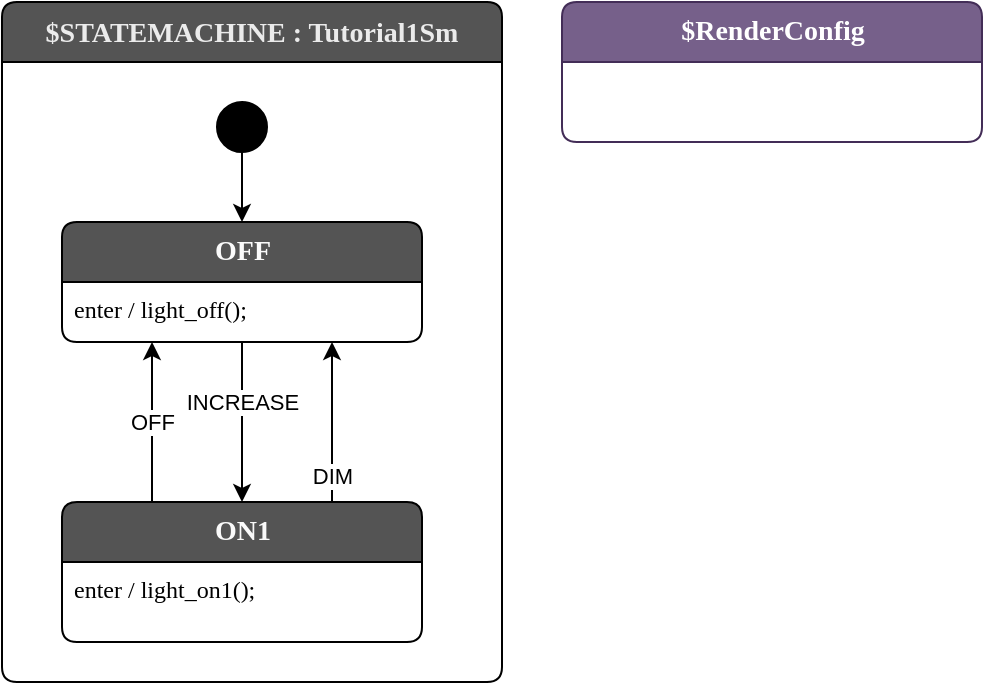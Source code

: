 <mxfile>
    <diagram id="MKuSY8VSyavK2Ai-hcvc" name="Page-1">
        <mxGraphModel dx="693" dy="546" grid="1" gridSize="10" guides="1" tooltips="1" connect="1" arrows="1" fold="1" page="1" pageScale="1" pageWidth="850" pageHeight="1100" math="0" shadow="0">
            <root>
                <mxCell id="0"/>
                <mxCell id="1" parent="0"/>
                <mxCell id="5" value="$STATEMACHINE : Tutorial1Sm" style="shape=swimlane;rotatable=0;align=center;verticalAlign=top;fontFamily=Lucida Console;startSize=30;fontSize=14;fontStyle=1;swimlaneFillColor=default;rounded=1;arcSize=15;absoluteArcSize=1;fillColor=#545454;fontColor=#EBEBEB;" parent="1" vertex="1">
                    <mxGeometry x="40" y="40" width="250" height="340" as="geometry"/>
                </mxCell>
                <mxCell id="6" value=" " style="fontFamily=Lucida Console;align=left;verticalAlign=top;fillColor=none;gradientColor=none;strokeColor=none;rounded=0;spacingLeft=4;resizable=0;movable=0;deletable=0;rotatable=0;autosize=1;" parent="5" vertex="1" connectable="0">
                    <mxGeometry y="30" width="30" height="20" as="geometry"/>
                </mxCell>
                <mxCell id="7" style="edgeStyle=none;html=1;" parent="5" source="8" target="9" edge="1">
                    <mxGeometry relative="1" as="geometry"/>
                </mxCell>
                <mxCell id="8" value="$initial_state" style="shape=ellipse;aspect=fixed;fillColor=#000000;resizable=0;rotatable=0;noLabel=1;editable=0;" parent="5" vertex="1">
                    <mxGeometry x="107.5" y="50" width="25" height="25" as="geometry"/>
                </mxCell>
                <mxCell id="9" value="OFF" style="shape=swimlane;rotatable=0;align=center;verticalAlign=top;fontFamily=Lucida Console;startSize=30;fontSize=14;fontStyle=1;swimlaneFillColor=default;html=1;rounded=1;arcSize=15;absoluteArcSize=1;fillColor=#545454;fontColor=#FAFAFA;" parent="5" vertex="1">
                    <mxGeometry x="30" y="110" width="180" height="60" as="geometry"/>
                </mxCell>
                <mxCell id="10" value="enter / light_off();" style="fontFamily=Lucida Console;align=left;verticalAlign=top;fillColor=none;gradientColor=none;strokeColor=none;rounded=0;spacingLeft=4;resizable=0;movable=0;deletable=0;rotatable=0;autosize=1;" parent="9" vertex="1" connectable="0">
                    <mxGeometry y="30" width="160" height="20" as="geometry"/>
                </mxCell>
                <mxCell id="24" value="DIM" style="edgeStyle=none;html=1;exitX=0.75;exitY=0;exitDx=0;exitDy=0;entryX=0.75;entryY=1;entryDx=0;entryDy=0;" parent="5" source="15" target="9" edge="1">
                    <mxGeometry x="-0.667" relative="1" as="geometry">
                        <mxPoint as="offset"/>
                    </mxGeometry>
                </mxCell>
                <mxCell id="28" style="edgeStyle=none;html=1;exitX=0.5;exitY=1;exitDx=0;exitDy=0;entryX=0.5;entryY=0;entryDx=0;entryDy=0;" parent="5" source="9" target="15" edge="1">
                    <mxGeometry relative="1" as="geometry">
                        <mxPoint x="75" y="270" as="targetPoint"/>
                    </mxGeometry>
                </mxCell>
                <mxCell id="29" value="INCREASE" style="edgeLabel;html=1;align=center;verticalAlign=middle;resizable=0;points=[];" parent="28" vertex="1" connectable="0">
                    <mxGeometry x="-0.39" y="1" relative="1" as="geometry">
                        <mxPoint x="-1" y="5" as="offset"/>
                    </mxGeometry>
                </mxCell>
                <mxCell id="36" value="OFF" style="edgeStyle=none;html=1;exitX=0.25;exitY=0;exitDx=0;exitDy=0;entryX=0.25;entryY=1;entryDx=0;entryDy=0;" parent="5" source="15" target="9" edge="1">
                    <mxGeometry relative="1" as="geometry"/>
                </mxCell>
                <mxCell id="15" value="ON1" style="shape=swimlane;rotatable=0;align=center;verticalAlign=top;fontFamily=Lucida Console;startSize=30;fontSize=14;fontStyle=1;swimlaneFillColor=default;html=1;rounded=1;arcSize=15;absoluteArcSize=1;fillColor=#545454;fontColor=#FAFAFA;" parent="5" vertex="1">
                    <mxGeometry x="30" y="250" width="180" height="70" as="geometry"/>
                </mxCell>
                <mxCell id="16" value="enter / light_on1();" style="fontFamily=Lucida Console;align=left;verticalAlign=top;fillColor=none;gradientColor=none;strokeColor=none;rounded=0;spacingLeft=4;resizable=0;movable=0;deletable=0;rotatable=0;autosize=1;" parent="15" vertex="1" connectable="0">
                    <mxGeometry y="30" width="160" height="20" as="geometry"/>
                </mxCell>
                <mxCell id="40" value="$RenderConfig" style="shape=swimlane;rotatable=0;align=center;verticalAlign=top;fontFamily=Lucida Console;startSize=30;fontSize=14;fontStyle=1;swimlaneFillColor=default;html=1;rounded=1;arcSize=15;absoluteArcSize=1;fillColor=#76608a;strokeColor=#432D57;fontColor=#ffffff;" parent="1" vertex="1" collapsed="1">
                    <mxGeometry x="320" y="40" width="210" height="70" as="geometry">
                        <mxRectangle x="320" y="40" width="360" height="470" as="alternateBounds"/>
                    </mxGeometry>
                </mxCell>
                <mxCell id="41" value="" style="fontFamily=Lucida Console;align=left;verticalAlign=top;fillColor=none;gradientColor=none;strokeColor=none;rounded=0;spacingLeft=4;resizable=0;movable=0;deletable=0;rotatable=0;autosize=1;" parent="40" vertex="1" connectable="0">
                    <mxGeometry y="30" width="50" height="40" as="geometry"/>
                </mxCell>
                <mxCell id="42" value="$CONFIG: HFileIncludes" style="shape=swimlane;rotatable=0;align=center;verticalAlign=top;fontFamily=Lucida Console;startSize=30;fontSize=14;fontStyle=1;swimlaneFillColor=default;html=1;rounded=1;arcSize=15;absoluteArcSize=1;fillColor=#76608a;fontColor=#ffffff;strokeColor=#432D57;" parent="40" vertex="1" collapsed="1">
                    <mxGeometry x="30" y="60" width="280" height="70" as="geometry">
                        <mxRectangle x="30" y="60" width="290" height="90" as="alternateBounds"/>
                    </mxGeometry>
                </mxCell>
                <mxCell id="43" value="// Some user .h file comment..." style="fontFamily=Lucida Console;align=left;verticalAlign=top;fillColor=none;gradientColor=none;strokeColor=none;rounded=0;spacingLeft=4;resizable=0;movable=0;deletable=0;rotatable=0;autosize=1;" parent="42" vertex="1" connectable="0">
                    <mxGeometry y="30" width="250" height="30" as="geometry"/>
                </mxCell>
                <mxCell id="57" value="&lt;b&gt;$NOTES&lt;/b&gt;&lt;br&gt;Anything you type in the &lt;b&gt;HFileIncludes &lt;/b&gt;vertex ends up in the generated h file. It is combined with the C# &lt;b&gt;IRenderConfigC.HFileIncludes&lt;/b&gt; config." style="shape=rectangle;rounded=1;arcSize=15;absoluteArcSize=1;align=left;verticalAlign=top;whiteSpace=wrap;html=1;spacingLeft=4;strokeWidth=1;strokeColor=default;fillColor=#fff2cc;fontColor=#000000;gradientColor=#ffd966;" parent="42" vertex="1">
                    <mxGeometry x="40" y="120" width="330" height="70" as="geometry"/>
                </mxCell>
                <mxCell id="48" value="$CONFIG: CFileIncludes" style="shape=swimlane;rotatable=0;align=center;verticalAlign=top;fontFamily=Lucida Console;startSize=30;fontSize=14;fontStyle=1;swimlaneFillColor=default;html=1;rounded=1;arcSize=15;absoluteArcSize=1;fillColor=#76608a;fontColor=#ffffff;strokeColor=#432D57;" parent="40" vertex="1" collapsed="1">
                    <mxGeometry x="30" y="170" width="280" height="70" as="geometry">
                        <mxRectangle x="30" y="170" width="290" height="90" as="alternateBounds"/>
                    </mxGeometry>
                </mxCell>
                <mxCell id="49" value="// Some user .c file comment..." style="fontFamily=Lucida Console;align=left;verticalAlign=top;fillColor=none;gradientColor=none;strokeColor=none;rounded=0;spacingLeft=4;resizable=0;movable=0;deletable=0;rotatable=0;autosize=1;" parent="48" vertex="1" connectable="0">
                    <mxGeometry y="30" width="250" height="30" as="geometry"/>
                </mxCell>
                <mxCell id="59" value="&lt;b&gt;$NOTES&lt;/b&gt;&lt;br&gt;Anything you type in the &lt;b&gt;CFileIncludes &lt;/b&gt;vertex ends up in the generated h file. It is combined with the C# &lt;b&gt;IRenderConfigC.CFileIncludes&lt;/b&gt; config." style="shape=rectangle;rounded=1;arcSize=15;absoluteArcSize=1;align=left;verticalAlign=top;whiteSpace=wrap;html=1;spacingLeft=4;strokeWidth=1;strokeColor=default;fillColor=#fff2cc;fontColor=#000000;gradientColor=#ffd966;" parent="48" vertex="1">
                    <mxGeometry x="50" y="130" width="330" height="70" as="geometry"/>
                </mxCell>
                <mxCell id="50" value="$CONFIG: VariableDeclarations" style="shape=swimlane;rotatable=0;align=center;verticalAlign=top;fontFamily=Lucida Console;startSize=30;fontSize=14;fontStyle=1;swimlaneFillColor=default;html=1;rounded=1;arcSize=15;absoluteArcSize=1;fillColor=#76608a;fontColor=#ffffff;strokeColor=#432D57;" parent="40" vertex="1" collapsed="1">
                    <mxGeometry x="30" y="270" width="280" height="70" as="geometry">
                        <mxRectangle x="30" y="170" width="290" height="90" as="alternateBounds"/>
                    </mxGeometry>
                </mxCell>
                <mxCell id="51" value="uint8_t count;  // some user description for count field" style="fontFamily=Lucida Console;align=left;verticalAlign=top;fillColor=none;gradientColor=none;strokeColor=none;rounded=0;spacingLeft=4;resizable=0;movable=0;deletable=0;rotatable=0;autosize=1;" parent="50" vertex="1" connectable="0">
                    <mxGeometry y="30" width="430" height="30" as="geometry"/>
                </mxCell>
                <mxCell id="60" value="&lt;b&gt;$NOTES&lt;/b&gt;&lt;br&gt;Anything you type in the &lt;b&gt;VariableDeclarations&amp;nbsp;&lt;/b&gt;vertex ends up in the generated h file. It is combined with the C# &lt;b&gt;IRenderConfigC.VariableDeclarations&amp;nbsp;&lt;/b&gt;config." style="shape=rectangle;rounded=1;arcSize=15;absoluteArcSize=1;align=left;verticalAlign=top;whiteSpace=wrap;html=1;spacingLeft=4;strokeWidth=1;strokeColor=default;fillColor=#fff2cc;fontColor=#000000;gradientColor=#ffd966;" parent="50" vertex="1">
                    <mxGeometry x="60" y="140" width="330" height="70" as="geometry"/>
                </mxCell>
                <mxCell id="58" value="&lt;b&gt;$NOTES&lt;/b&gt;&lt;br&gt;Note that generic expansions can only be created from the C# file within the &lt;b&gt;IRenderConfigC &lt;/b&gt;section for now." style="shape=rectangle;rounded=1;arcSize=15;absoluteArcSize=1;align=left;verticalAlign=top;whiteSpace=wrap;html=1;spacingLeft=4;strokeWidth=1;strokeColor=default;fillColor=#fff2cc;fontColor=#000000;gradientColor=#ffd966;" parent="40" vertex="1">
                    <mxGeometry x="350" y="60" width="250" height="70" as="geometry"/>
                </mxCell>
            </root>
        </mxGraphModel>
    </diagram>
</mxfile>